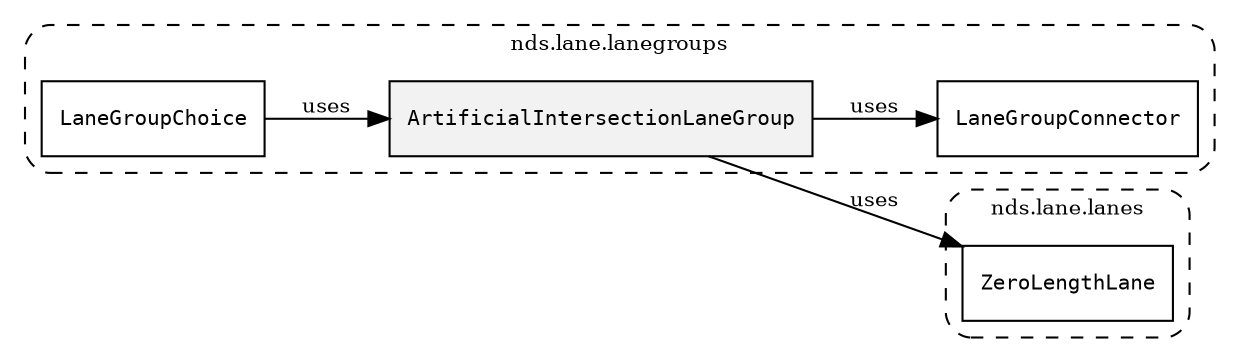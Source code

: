 /**
 * This dot file creates symbol collaboration diagram for ArtificialIntersectionLaneGroup.
 */
digraph ZSERIO
{
    node [shape=box, fontsize=10];
    rankdir="LR";
    fontsize=10;
    tooltip="ArtificialIntersectionLaneGroup collaboration diagram";

    subgraph "cluster_nds.lane.lanegroups"
    {
        style="dashed, rounded";
        label="nds.lane.lanegroups";
        tooltip="Package nds.lane.lanegroups";
        href="../../../content/packages/nds.lane.lanegroups.html#Package-nds-lane-lanegroups";
        target="_parent";

        "ArtificialIntersectionLaneGroup" [style="filled", fillcolor="#0000000D", target="_parent", label=<<font face="monospace"><table align="center" border="0" cellspacing="0" cellpadding="0"><tr><td href="../../../content/packages/nds.lane.lanegroups.html#Structure-ArtificialIntersectionLaneGroup" title="Structure defined in nds.lane.lanegroups">ArtificialIntersectionLaneGroup</td></tr></table></font>>];
        "LaneGroupConnector" [target="_parent", label=<<font face="monospace"><table align="center" border="0" cellspacing="0" cellpadding="0"><tr><td href="../../../content/packages/nds.lane.lanegroups.html#Structure-LaneGroupConnector" title="Structure defined in nds.lane.lanegroups">LaneGroupConnector</td></tr></table></font>>];
        "LaneGroupChoice" [target="_parent", label=<<font face="monospace"><table align="center" border="0" cellspacing="0" cellpadding="0"><tr><td href="../../../content/packages/nds.lane.lanegroups.html#Choice-LaneGroupChoice" title="Choice defined in nds.lane.lanegroups">LaneGroupChoice</td></tr></table></font>>];
    }

    subgraph "cluster_nds.lane.lanes"
    {
        style="dashed, rounded";
        label="nds.lane.lanes";
        tooltip="Package nds.lane.lanes";
        href="../../../content/packages/nds.lane.lanes.html#Package-nds-lane-lanes";
        target="_parent";

        "ZeroLengthLane" [target="_parent", label=<<font face="monospace"><table align="center" border="0" cellspacing="0" cellpadding="0"><tr><td href="../../../content/packages/nds.lane.lanes.html#Structure-ZeroLengthLane" title="Structure defined in nds.lane.lanes">ZeroLengthLane</td></tr></table></font>>];
    }

    "ArtificialIntersectionLaneGroup" -> "LaneGroupConnector" [label="uses", fontsize=10];
    "ArtificialIntersectionLaneGroup" -> "ZeroLengthLane" [label="uses", fontsize=10];
    "LaneGroupChoice" -> "ArtificialIntersectionLaneGroup" [label="uses", fontsize=10];
}
